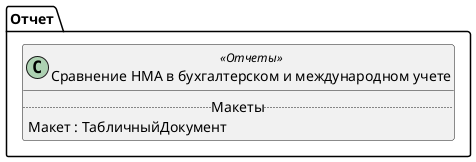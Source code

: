 ﻿@startuml СравнениеНМА
'!include templates.wsd
'..\include templates.wsd
class Отчет.СравнениеНМА as "Сравнение НМА в бухгалтерском и международном учете" <<Отчеты>>
{
..Макеты..
Макет : ТабличныйДокумент
}
@enduml
